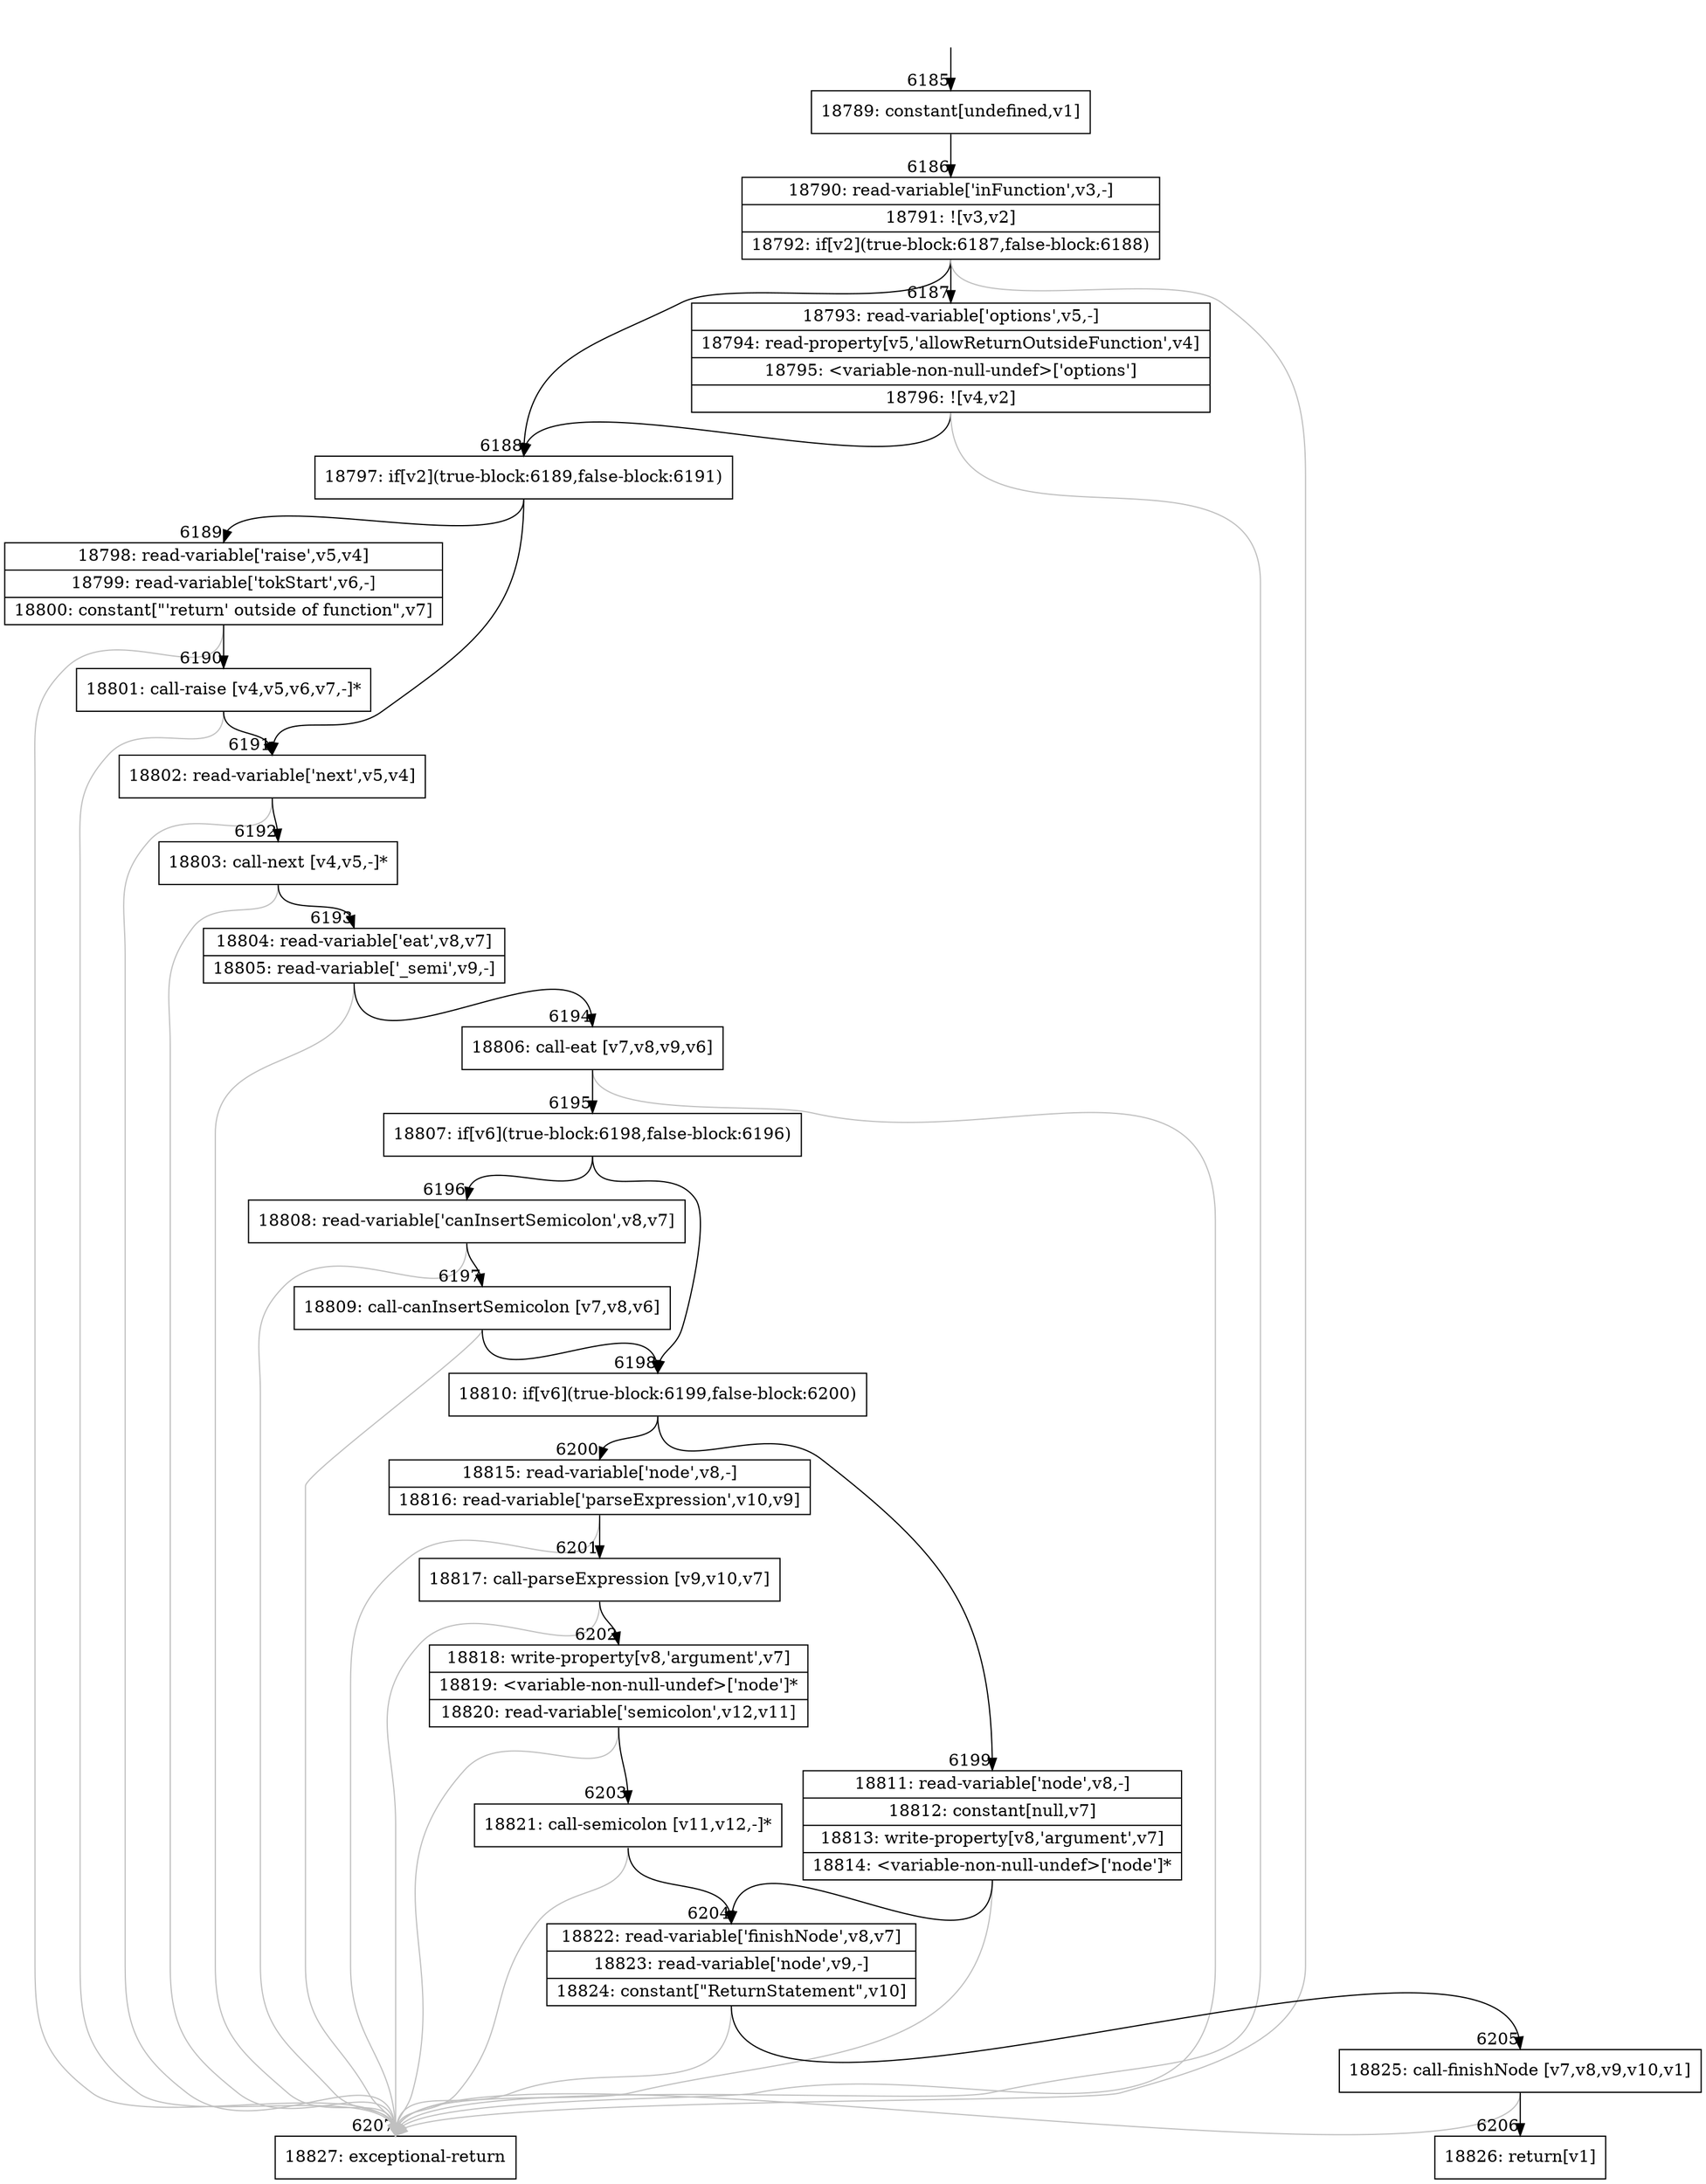 digraph {
rankdir="TD"
BB_entry355[shape=none,label=""];
BB_entry355 -> BB6185 [tailport=s, headport=n, headlabel="    6185"]
BB6185 [shape=record label="{18789: constant[undefined,v1]}" ] 
BB6185 -> BB6186 [tailport=s, headport=n, headlabel="      6186"]
BB6186 [shape=record label="{18790: read-variable['inFunction',v3,-]|18791: ![v3,v2]|18792: if[v2](true-block:6187,false-block:6188)}" ] 
BB6186 -> BB6188 [tailport=s, headport=n, headlabel="      6188"]
BB6186 -> BB6187 [tailport=s, headport=n, headlabel="      6187"]
BB6186 -> BB6207 [tailport=s, headport=n, color=gray, headlabel="      6207"]
BB6187 [shape=record label="{18793: read-variable['options',v5,-]|18794: read-property[v5,'allowReturnOutsideFunction',v4]|18795: \<variable-non-null-undef\>['options']|18796: ![v4,v2]}" ] 
BB6187 -> BB6188 [tailport=s, headport=n]
BB6187 -> BB6207 [tailport=s, headport=n, color=gray]
BB6188 [shape=record label="{18797: if[v2](true-block:6189,false-block:6191)}" ] 
BB6188 -> BB6189 [tailport=s, headport=n, headlabel="      6189"]
BB6188 -> BB6191 [tailport=s, headport=n, headlabel="      6191"]
BB6189 [shape=record label="{18798: read-variable['raise',v5,v4]|18799: read-variable['tokStart',v6,-]|18800: constant[\"'return' outside of function\",v7]}" ] 
BB6189 -> BB6190 [tailport=s, headport=n, headlabel="      6190"]
BB6189 -> BB6207 [tailport=s, headport=n, color=gray]
BB6190 [shape=record label="{18801: call-raise [v4,v5,v6,v7,-]*}" ] 
BB6190 -> BB6191 [tailport=s, headport=n]
BB6190 -> BB6207 [tailport=s, headport=n, color=gray]
BB6191 [shape=record label="{18802: read-variable['next',v5,v4]}" ] 
BB6191 -> BB6192 [tailport=s, headport=n, headlabel="      6192"]
BB6191 -> BB6207 [tailport=s, headport=n, color=gray]
BB6192 [shape=record label="{18803: call-next [v4,v5,-]*}" ] 
BB6192 -> BB6193 [tailport=s, headport=n, headlabel="      6193"]
BB6192 -> BB6207 [tailport=s, headport=n, color=gray]
BB6193 [shape=record label="{18804: read-variable['eat',v8,v7]|18805: read-variable['_semi',v9,-]}" ] 
BB6193 -> BB6194 [tailport=s, headport=n, headlabel="      6194"]
BB6193 -> BB6207 [tailport=s, headport=n, color=gray]
BB6194 [shape=record label="{18806: call-eat [v7,v8,v9,v6]}" ] 
BB6194 -> BB6195 [tailport=s, headport=n, headlabel="      6195"]
BB6194 -> BB6207 [tailport=s, headport=n, color=gray]
BB6195 [shape=record label="{18807: if[v6](true-block:6198,false-block:6196)}" ] 
BB6195 -> BB6198 [tailport=s, headport=n, headlabel="      6198"]
BB6195 -> BB6196 [tailport=s, headport=n, headlabel="      6196"]
BB6196 [shape=record label="{18808: read-variable['canInsertSemicolon',v8,v7]}" ] 
BB6196 -> BB6197 [tailport=s, headport=n, headlabel="      6197"]
BB6196 -> BB6207 [tailport=s, headport=n, color=gray]
BB6197 [shape=record label="{18809: call-canInsertSemicolon [v7,v8,v6]}" ] 
BB6197 -> BB6198 [tailport=s, headport=n]
BB6197 -> BB6207 [tailport=s, headport=n, color=gray]
BB6198 [shape=record label="{18810: if[v6](true-block:6199,false-block:6200)}" ] 
BB6198 -> BB6199 [tailport=s, headport=n, headlabel="      6199"]
BB6198 -> BB6200 [tailport=s, headport=n, headlabel="      6200"]
BB6199 [shape=record label="{18811: read-variable['node',v8,-]|18812: constant[null,v7]|18813: write-property[v8,'argument',v7]|18814: \<variable-non-null-undef\>['node']*}" ] 
BB6199 -> BB6204 [tailport=s, headport=n, headlabel="      6204"]
BB6199 -> BB6207 [tailport=s, headport=n, color=gray]
BB6200 [shape=record label="{18815: read-variable['node',v8,-]|18816: read-variable['parseExpression',v10,v9]}" ] 
BB6200 -> BB6201 [tailport=s, headport=n, headlabel="      6201"]
BB6200 -> BB6207 [tailport=s, headport=n, color=gray]
BB6201 [shape=record label="{18817: call-parseExpression [v9,v10,v7]}" ] 
BB6201 -> BB6202 [tailport=s, headport=n, headlabel="      6202"]
BB6201 -> BB6207 [tailport=s, headport=n, color=gray]
BB6202 [shape=record label="{18818: write-property[v8,'argument',v7]|18819: \<variable-non-null-undef\>['node']*|18820: read-variable['semicolon',v12,v11]}" ] 
BB6202 -> BB6203 [tailport=s, headport=n, headlabel="      6203"]
BB6202 -> BB6207 [tailport=s, headport=n, color=gray]
BB6203 [shape=record label="{18821: call-semicolon [v11,v12,-]*}" ] 
BB6203 -> BB6204 [tailport=s, headport=n]
BB6203 -> BB6207 [tailport=s, headport=n, color=gray]
BB6204 [shape=record label="{18822: read-variable['finishNode',v8,v7]|18823: read-variable['node',v9,-]|18824: constant[\"ReturnStatement\",v10]}" ] 
BB6204 -> BB6205 [tailport=s, headport=n, headlabel="      6205"]
BB6204 -> BB6207 [tailport=s, headport=n, color=gray]
BB6205 [shape=record label="{18825: call-finishNode [v7,v8,v9,v10,v1]}" ] 
BB6205 -> BB6206 [tailport=s, headport=n, headlabel="      6206"]
BB6205 -> BB6207 [tailport=s, headport=n, color=gray]
BB6206 [shape=record label="{18826: return[v1]}" ] 
BB6207 [shape=record label="{18827: exceptional-return}" ] 
//#$~ 6158
}
